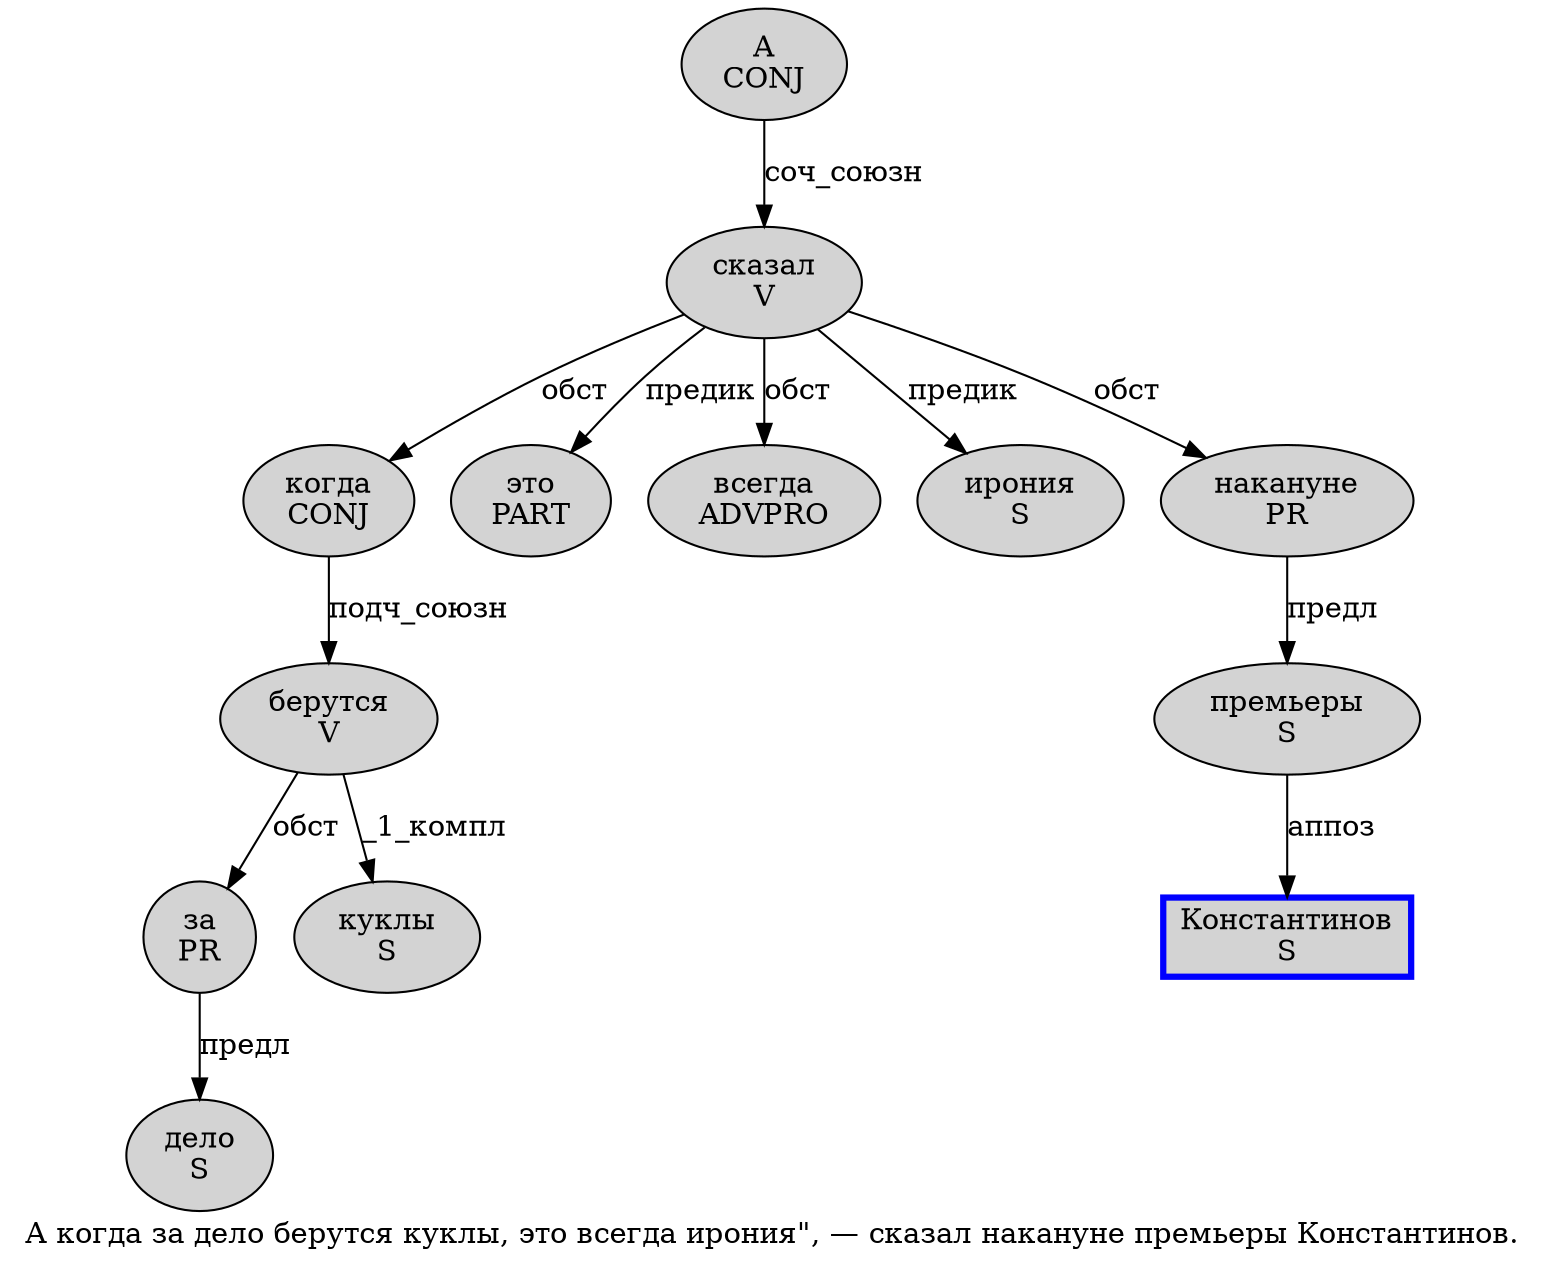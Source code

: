 digraph SENTENCE_763 {
	graph [label="А когда за дело берутся куклы, это всегда ирония\", — сказал накануне премьеры Константинов."]
	node [style=filled]
		0 [label="А
CONJ" color="" fillcolor=lightgray penwidth=1 shape=ellipse]
		1 [label="когда
CONJ" color="" fillcolor=lightgray penwidth=1 shape=ellipse]
		2 [label="за
PR" color="" fillcolor=lightgray penwidth=1 shape=ellipse]
		3 [label="дело
S" color="" fillcolor=lightgray penwidth=1 shape=ellipse]
		4 [label="берутся
V" color="" fillcolor=lightgray penwidth=1 shape=ellipse]
		5 [label="куклы
S" color="" fillcolor=lightgray penwidth=1 shape=ellipse]
		7 [label="это
PART" color="" fillcolor=lightgray penwidth=1 shape=ellipse]
		8 [label="всегда
ADVPRO" color="" fillcolor=lightgray penwidth=1 shape=ellipse]
		9 [label="ирония
S" color="" fillcolor=lightgray penwidth=1 shape=ellipse]
		13 [label="сказал
V" color="" fillcolor=lightgray penwidth=1 shape=ellipse]
		14 [label="накануне
PR" color="" fillcolor=lightgray penwidth=1 shape=ellipse]
		15 [label="премьеры
S" color="" fillcolor=lightgray penwidth=1 shape=ellipse]
		16 [label="Константинов
S" color=blue fillcolor=lightgray penwidth=3 shape=box]
			15 -> 16 [label="аппоз"]
			2 -> 3 [label="предл"]
			0 -> 13 [label="соч_союзн"]
			13 -> 1 [label="обст"]
			13 -> 7 [label="предик"]
			13 -> 8 [label="обст"]
			13 -> 9 [label="предик"]
			13 -> 14 [label="обст"]
			1 -> 4 [label="подч_союзн"]
			4 -> 2 [label="обст"]
			4 -> 5 [label="_1_компл"]
			14 -> 15 [label="предл"]
}